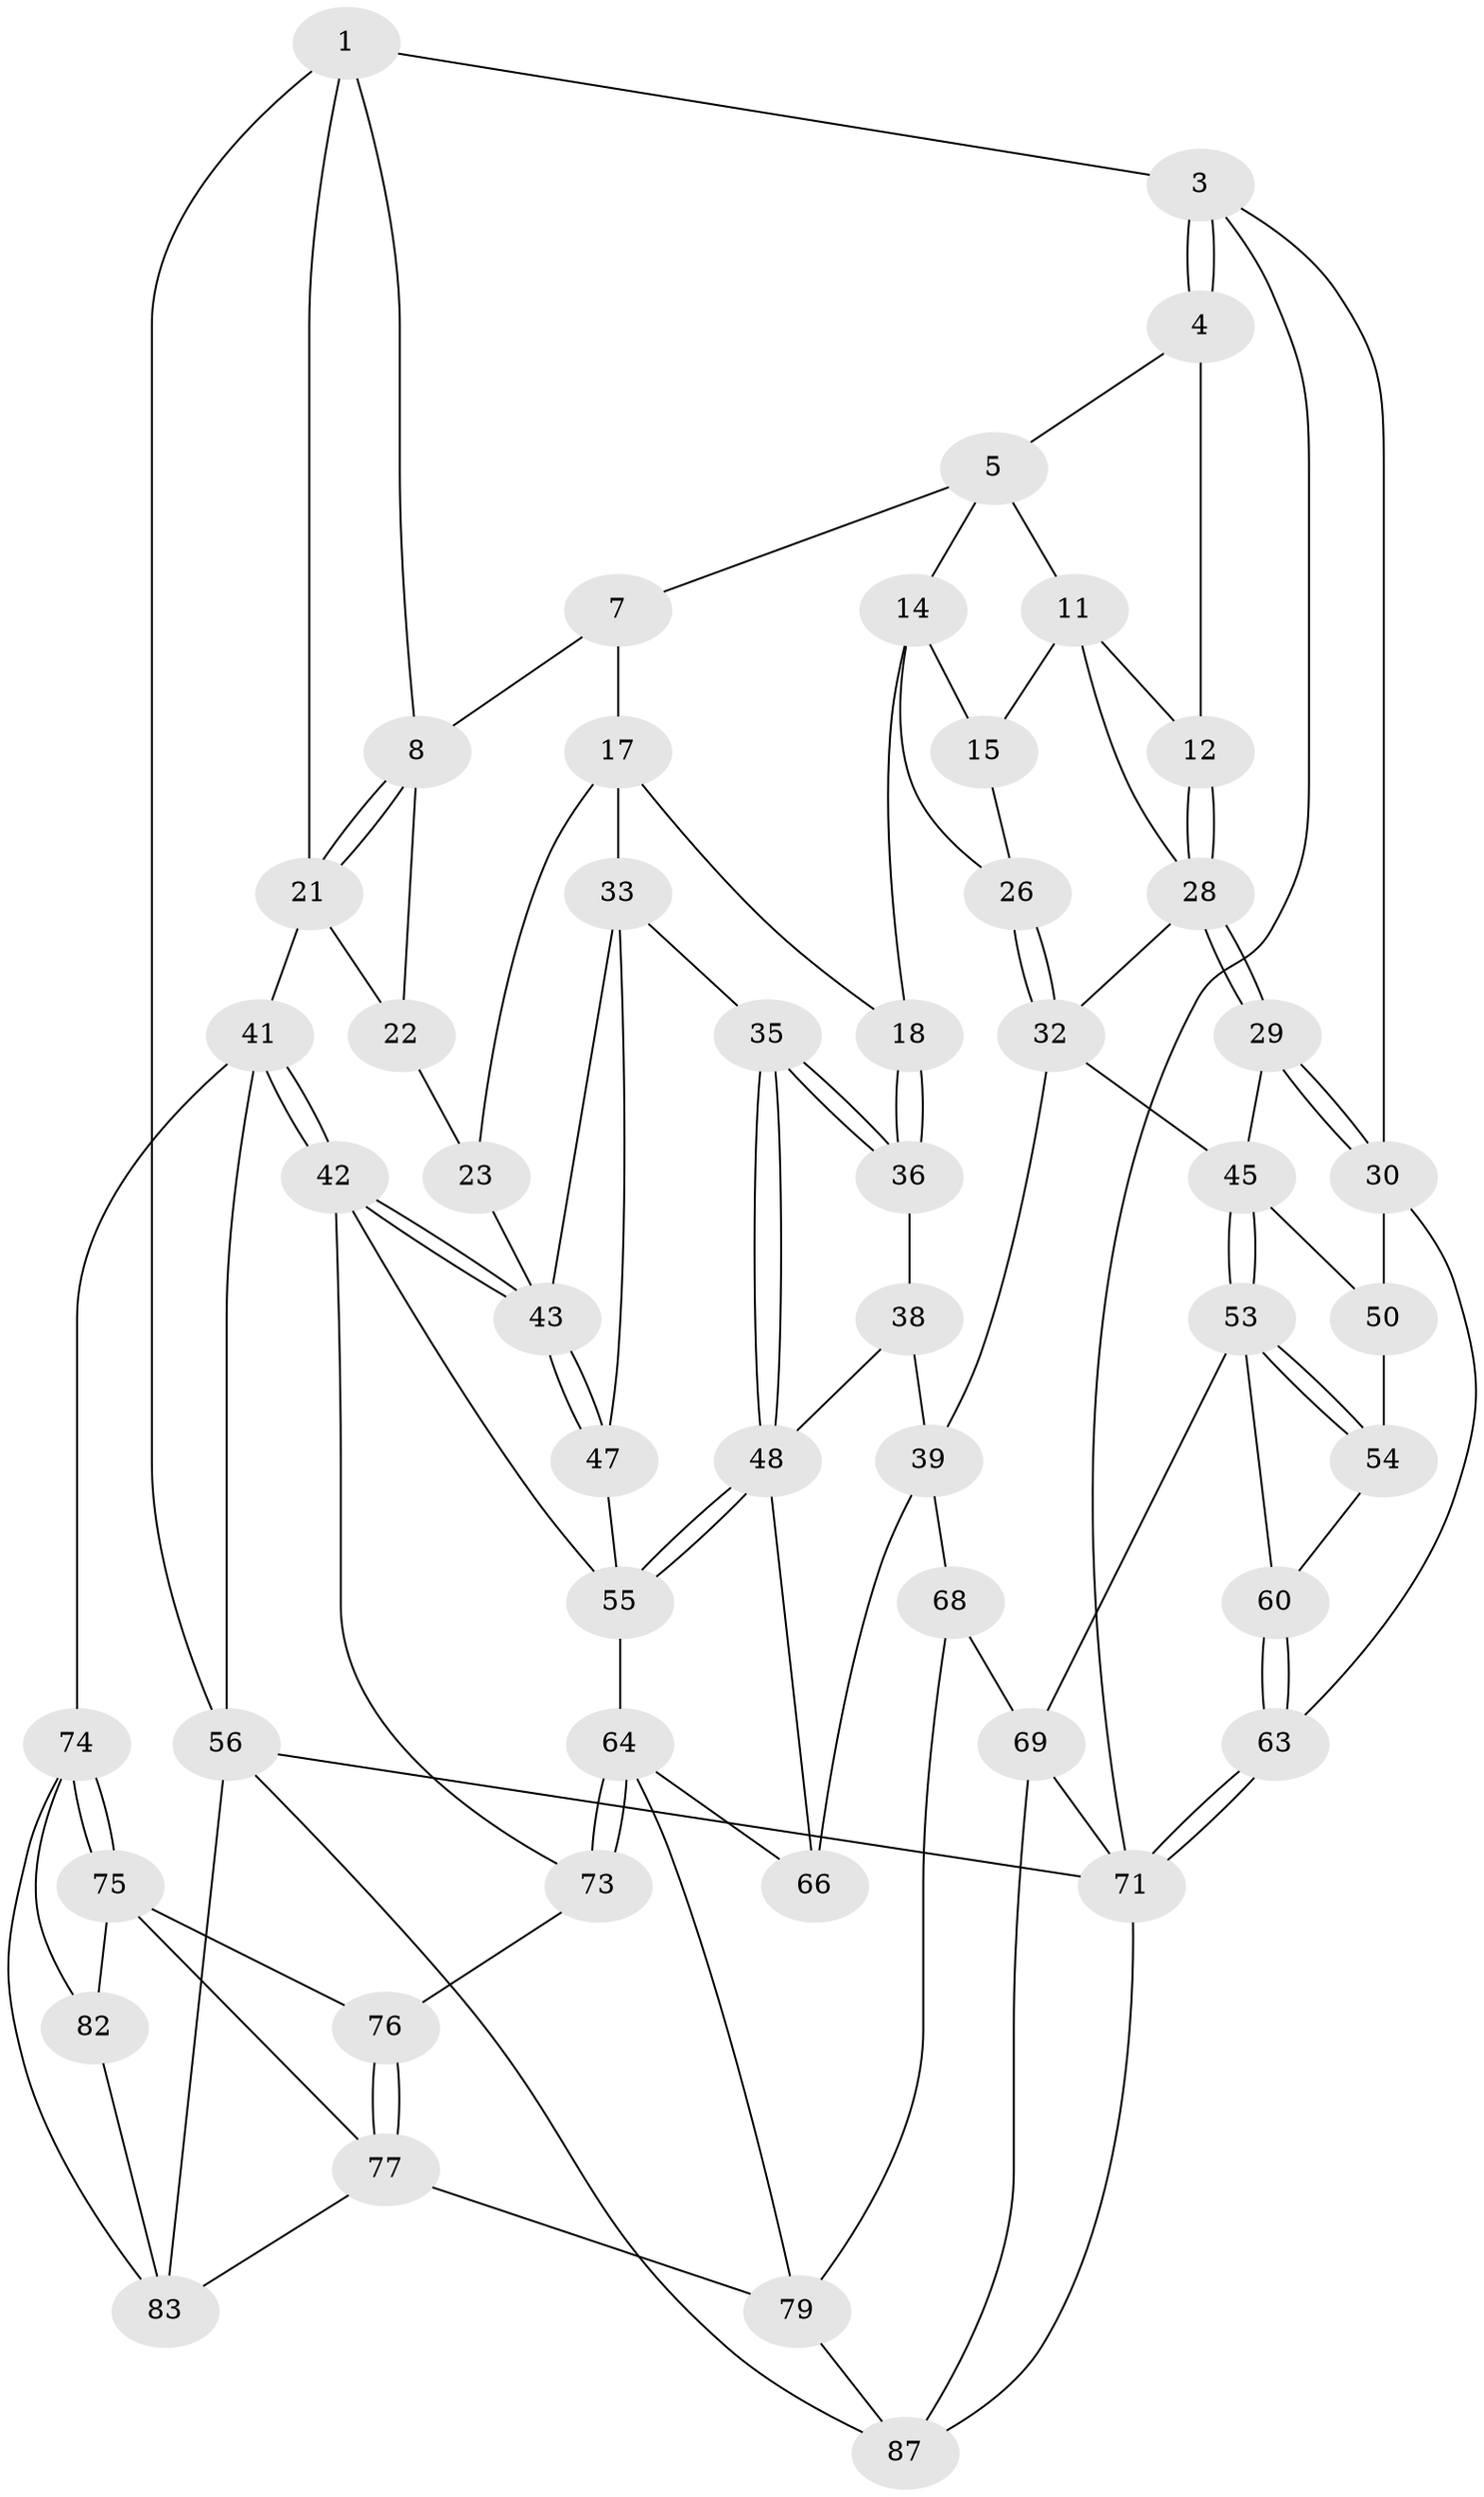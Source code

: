 // original degree distribution, {3: 0.022727272727272728, 6: 0.22727272727272727, 4: 0.25, 5: 0.5}
// Generated by graph-tools (version 1.1) at 2025/42/03/06/25 10:42:32]
// undirected, 52 vertices, 114 edges
graph export_dot {
graph [start="1"]
  node [color=gray90,style=filled];
  1 [pos="+0.8995778097729348+0",super="+2"];
  3 [pos="+0+0",super="+27"];
  4 [pos="+0.17929362961738837+0",super="+13"];
  5 [pos="+0.2940100822180114+0",super="+6"];
  7 [pos="+0.6513632278839153+0",super="+10"];
  8 [pos="+0.9012078765490047+0.09125913062469117",super="+9"];
  11 [pos="+0.26838842832196136+0",super="+16"];
  12 [pos="+0.09498204749776558+0.14547086494444159"];
  14 [pos="+0.5322327757077535+0",super="+20"];
  15 [pos="+0.3765865555220588+0.1602544615574988"];
  17 [pos="+0.7298095436325173+0.192362405947811",super="+24"];
  18 [pos="+0.7228542101937486+0.19332874222902577",super="+19"];
  21 [pos="+1+0.022171418851747737",super="+25"];
  22 [pos="+0.9235696237425629+0.21687797606265696"];
  23 [pos="+0.923306288156756+0.21719423959476566"];
  26 [pos="+0.44501128264132134+0.22855158757233593"];
  28 [pos="+0.16336488210663133+0.23916380037790702",super="+31"];
  29 [pos="+0.07643142264125738+0.3262189225481466"];
  30 [pos="+0+0.38865751492246686",super="+52"];
  32 [pos="+0.3601573627446249+0.40182348948171953",super="+40"];
  33 [pos="+0.8210005976579933+0.3527610330479401",super="+34"];
  35 [pos="+0.7406768887445009+0.3867399566992703"];
  36 [pos="+0.7213323155053671+0.3654813833328353",super="+37"];
  38 [pos="+0.49716311765353915+0.39994896664162927"];
  39 [pos="+0.3938865822988054+0.42243906850774704",super="+67"];
  41 [pos="+1+0.46623722525691247",super="+57"];
  42 [pos="+1+0.4622763432996906",super="+61"];
  43 [pos="+1+0.4479925023024182",super="+44"];
  45 [pos="+0.28659987419139593+0.4575197429671508",super="+46"];
  47 [pos="+0.8937118117274805+0.46628753602773126"];
  48 [pos="+0.7000147653770021+0.5106990337914143",super="+49"];
  50 [pos="+0.1158046710926317+0.43955994214928584",super="+51"];
  53 [pos="+0.25700357028388415+0.49012193409814464",super="+59"];
  54 [pos="+0.14651268122022212+0.4958699404775618",super="+58"];
  55 [pos="+0.8715597527453796+0.49175097651970795",super="+62"];
  56 [pos="+1+1",super="+86"];
  60 [pos="+0.13025268646670685+0.6020921519839785"];
  63 [pos="+0+1"];
  64 [pos="+0.7837322662512455+0.6308285997712532",super="+65"];
  66 [pos="+0.6763925150809215+0.5830318455472191"];
  68 [pos="+0.43329316329812434+0.676784167987052"];
  69 [pos="+0.33996052653891334+0.7549232267445081",super="+70"];
  71 [pos="+0+1",super="+72"];
  73 [pos="+0.9233594351612933+0.6299366194647402"];
  74 [pos="+1+0.8278405192710837",super="+84"];
  75 [pos="+0.9716096719808018+0.6917337513557981",super="+80"];
  76 [pos="+0.9270820699807295+0.6394250181309376"];
  77 [pos="+0.8313627798498169+0.73959370763311",super="+78"];
  79 [pos="+0.7309367866636457+0.7232384431442985",super="+81"];
  82 [pos="+0.9071357837111883+0.8007901127307442"];
  83 [pos="+0.8501212208326944+0.8914493455282766",super="+85"];
  87 [pos="+0.6244272464231582+1",super="+88"];
  1 -- 8;
  1 -- 56;
  1 -- 3;
  1 -- 21;
  3 -- 4 [weight=2];
  3 -- 4;
  3 -- 71;
  3 -- 30;
  4 -- 5;
  4 -- 12;
  5 -- 11;
  5 -- 14;
  5 -- 7;
  7 -- 17;
  7 -- 8;
  8 -- 21;
  8 -- 21;
  8 -- 22;
  11 -- 12;
  11 -- 15;
  11 -- 28;
  12 -- 28;
  12 -- 28;
  14 -- 15;
  14 -- 26;
  14 -- 18;
  15 -- 26;
  17 -- 18;
  17 -- 33;
  17 -- 23;
  18 -- 36 [weight=2];
  18 -- 36;
  21 -- 41;
  21 -- 22;
  22 -- 23;
  23 -- 43;
  26 -- 32;
  26 -- 32;
  28 -- 29;
  28 -- 29;
  28 -- 32;
  29 -- 30;
  29 -- 30;
  29 -- 45;
  30 -- 50;
  30 -- 63;
  32 -- 45;
  32 -- 39;
  33 -- 43;
  33 -- 35;
  33 -- 47;
  35 -- 36;
  35 -- 36;
  35 -- 48;
  35 -- 48;
  36 -- 38;
  38 -- 39;
  38 -- 48;
  39 -- 66;
  39 -- 68;
  41 -- 42;
  41 -- 42;
  41 -- 56;
  41 -- 74;
  42 -- 43;
  42 -- 43;
  42 -- 73;
  42 -- 55;
  43 -- 47;
  43 -- 47;
  45 -- 53;
  45 -- 53;
  45 -- 50;
  47 -- 55;
  48 -- 55;
  48 -- 55;
  48 -- 66;
  50 -- 54 [weight=2];
  53 -- 54;
  53 -- 54;
  53 -- 69;
  53 -- 60;
  54 -- 60;
  55 -- 64;
  56 -- 71;
  56 -- 87;
  56 -- 83;
  60 -- 63;
  60 -- 63;
  63 -- 71;
  63 -- 71;
  64 -- 73;
  64 -- 73;
  64 -- 66;
  64 -- 79;
  68 -- 69;
  68 -- 79;
  69 -- 71;
  69 -- 87;
  71 -- 87;
  73 -- 76;
  74 -- 75;
  74 -- 75;
  74 -- 83;
  74 -- 82;
  75 -- 76;
  75 -- 82;
  75 -- 77;
  76 -- 77;
  76 -- 77;
  77 -- 83;
  77 -- 79;
  79 -- 87;
  82 -- 83;
}
